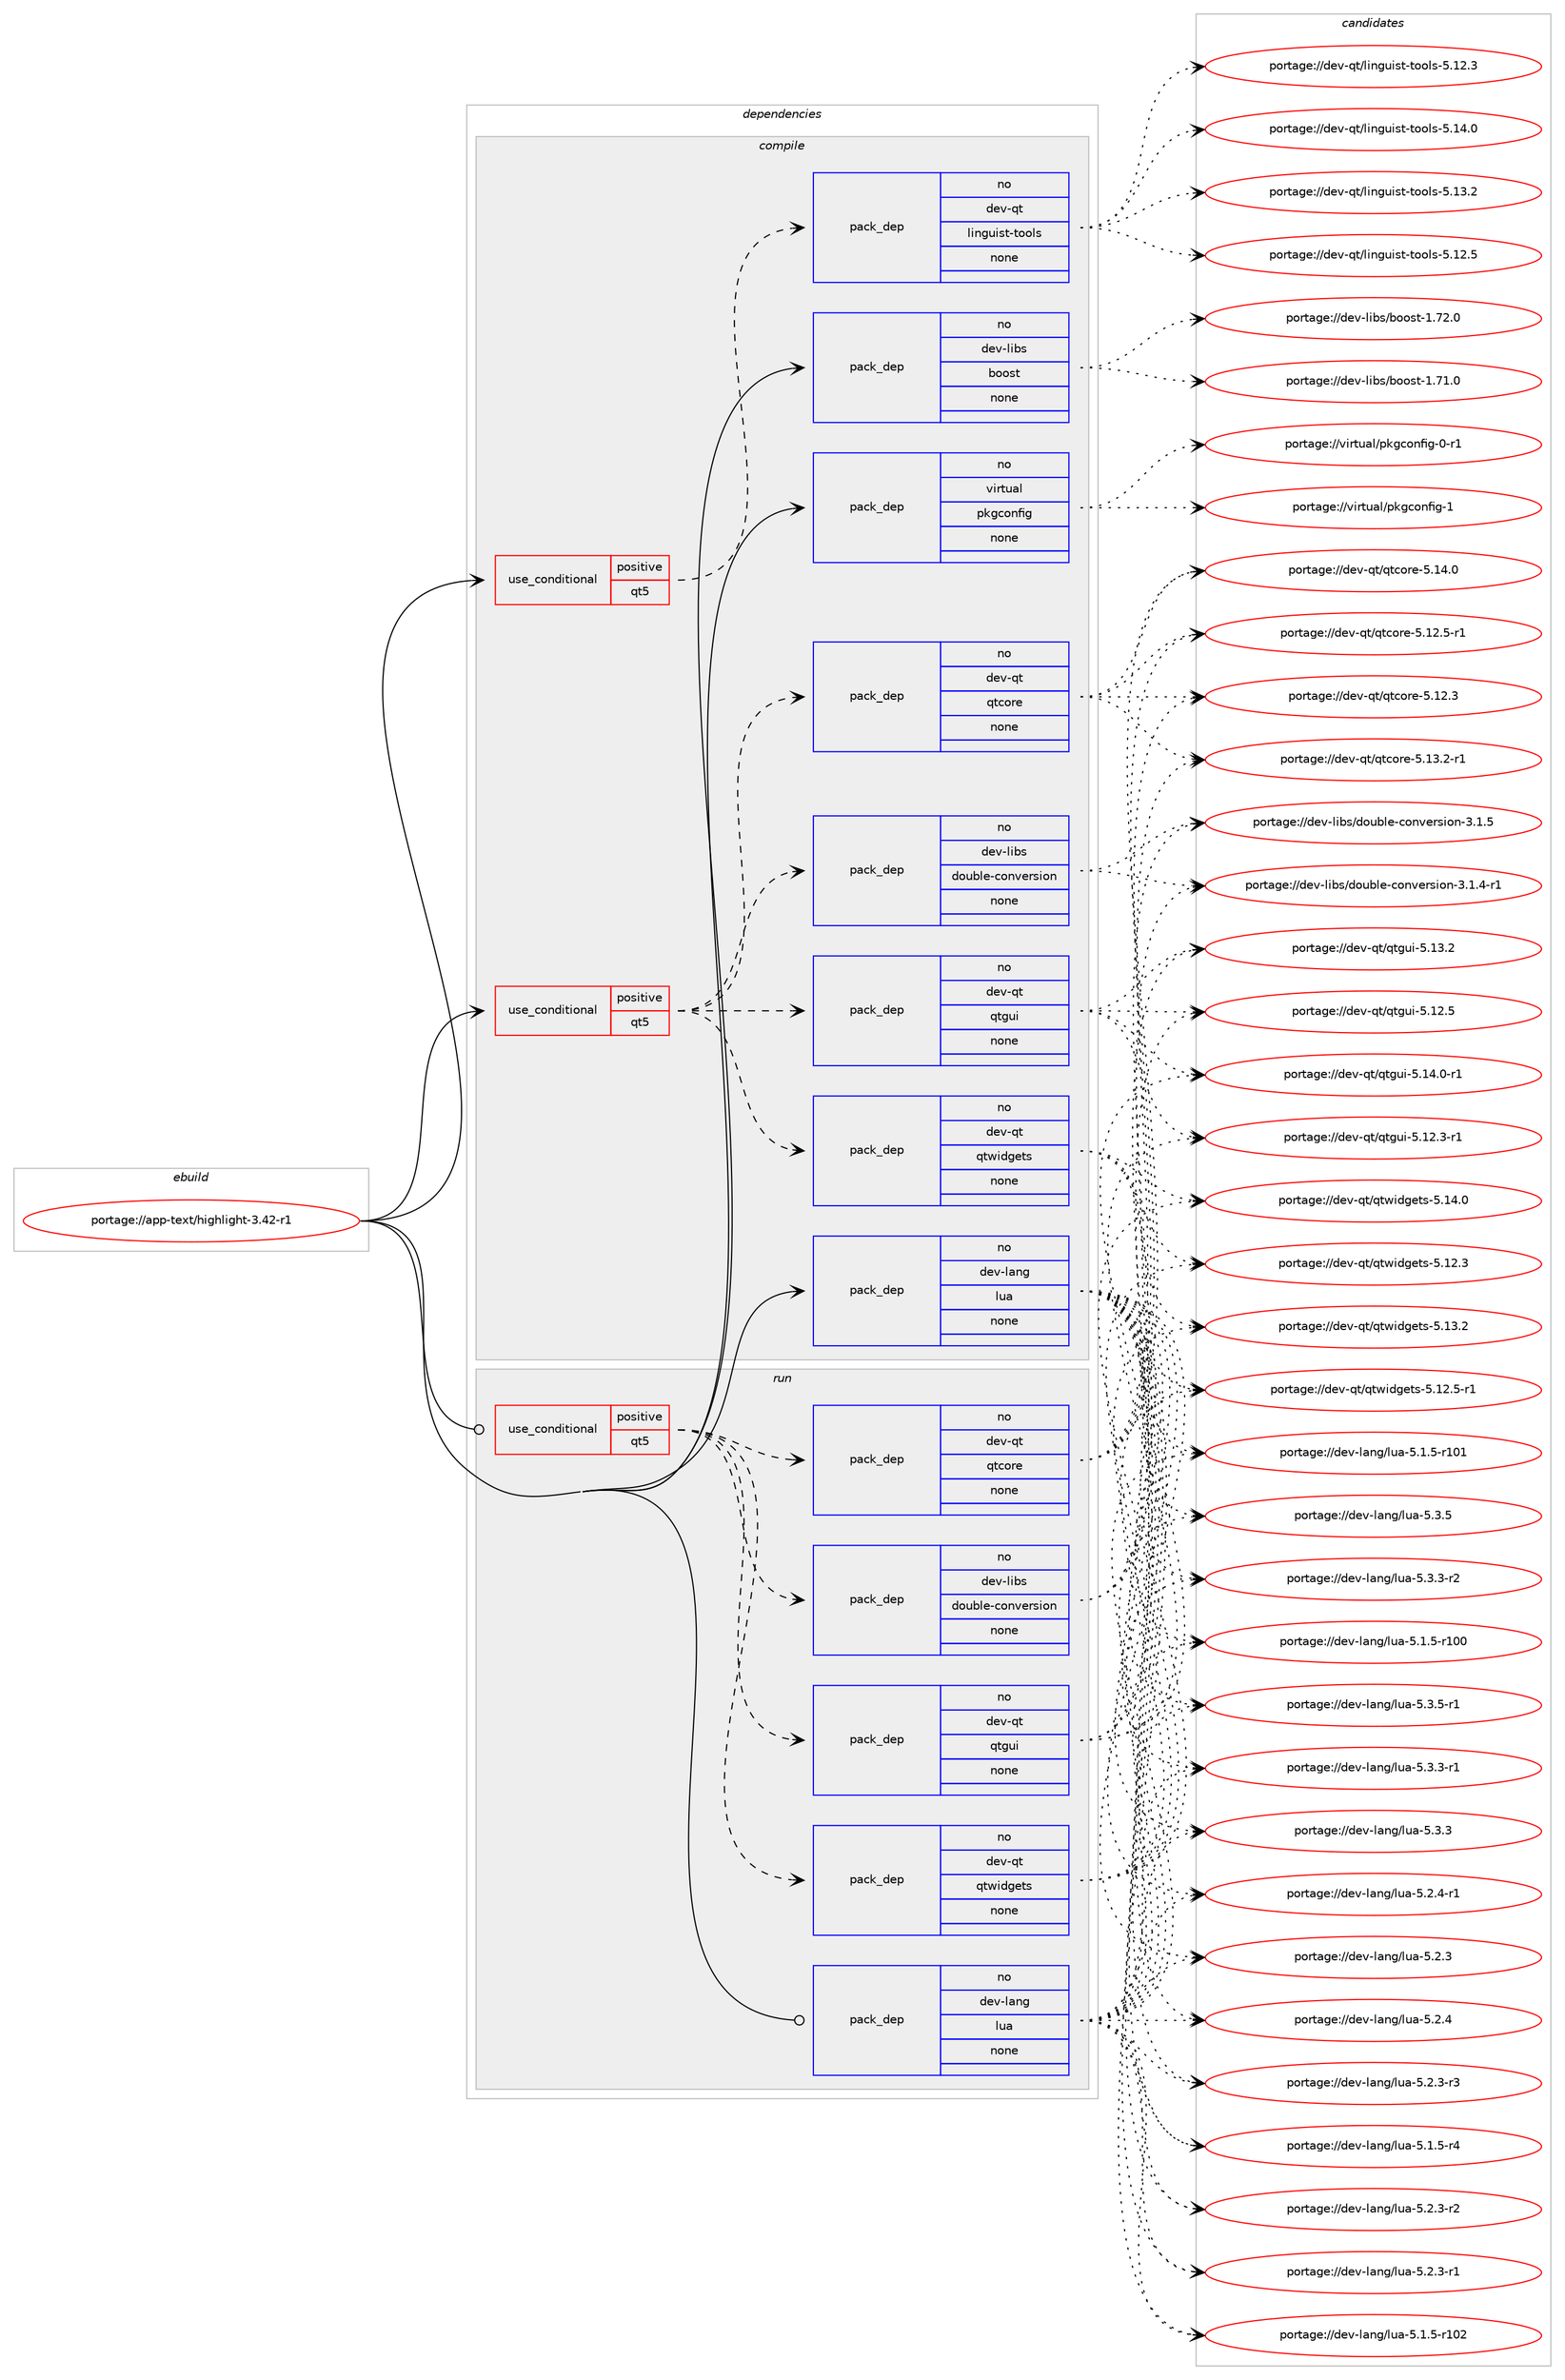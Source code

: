 digraph prolog {

# *************
# Graph options
# *************

newrank=true;
concentrate=true;
compound=true;
graph [rankdir=LR,fontname=Helvetica,fontsize=10,ranksep=1.5];#, ranksep=2.5, nodesep=0.2];
edge  [arrowhead=vee];
node  [fontname=Helvetica,fontsize=10];

# **********
# The ebuild
# **********

subgraph cluster_leftcol {
color=gray;
rank=same;
label=<<i>ebuild</i>>;
id [label="portage://app-text/highlight-3.42-r1", color=red, width=4, href="../app-text/highlight-3.42-r1.svg"];
}

# ****************
# The dependencies
# ****************

subgraph cluster_midcol {
color=gray;
label=<<i>dependencies</i>>;
subgraph cluster_compile {
fillcolor="#eeeeee";
style=filled;
label=<<i>compile</i>>;
subgraph cond140243 {
dependency597009 [label=<<TABLE BORDER="0" CELLBORDER="1" CELLSPACING="0" CELLPADDING="4"><TR><TD ROWSPAN="3" CELLPADDING="10">use_conditional</TD></TR><TR><TD>positive</TD></TR><TR><TD>qt5</TD></TR></TABLE>>, shape=none, color=red];
subgraph pack448803 {
dependency597010 [label=<<TABLE BORDER="0" CELLBORDER="1" CELLSPACING="0" CELLPADDING="4" WIDTH="220"><TR><TD ROWSPAN="6" CELLPADDING="30">pack_dep</TD></TR><TR><TD WIDTH="110">no</TD></TR><TR><TD>dev-libs</TD></TR><TR><TD>double-conversion</TD></TR><TR><TD>none</TD></TR><TR><TD></TD></TR></TABLE>>, shape=none, color=blue];
}
dependency597009:e -> dependency597010:w [weight=20,style="dashed",arrowhead="vee"];
subgraph pack448804 {
dependency597011 [label=<<TABLE BORDER="0" CELLBORDER="1" CELLSPACING="0" CELLPADDING="4" WIDTH="220"><TR><TD ROWSPAN="6" CELLPADDING="30">pack_dep</TD></TR><TR><TD WIDTH="110">no</TD></TR><TR><TD>dev-qt</TD></TR><TR><TD>qtcore</TD></TR><TR><TD>none</TD></TR><TR><TD></TD></TR></TABLE>>, shape=none, color=blue];
}
dependency597009:e -> dependency597011:w [weight=20,style="dashed",arrowhead="vee"];
subgraph pack448805 {
dependency597012 [label=<<TABLE BORDER="0" CELLBORDER="1" CELLSPACING="0" CELLPADDING="4" WIDTH="220"><TR><TD ROWSPAN="6" CELLPADDING="30">pack_dep</TD></TR><TR><TD WIDTH="110">no</TD></TR><TR><TD>dev-qt</TD></TR><TR><TD>qtgui</TD></TR><TR><TD>none</TD></TR><TR><TD></TD></TR></TABLE>>, shape=none, color=blue];
}
dependency597009:e -> dependency597012:w [weight=20,style="dashed",arrowhead="vee"];
subgraph pack448806 {
dependency597013 [label=<<TABLE BORDER="0" CELLBORDER="1" CELLSPACING="0" CELLPADDING="4" WIDTH="220"><TR><TD ROWSPAN="6" CELLPADDING="30">pack_dep</TD></TR><TR><TD WIDTH="110">no</TD></TR><TR><TD>dev-qt</TD></TR><TR><TD>qtwidgets</TD></TR><TR><TD>none</TD></TR><TR><TD></TD></TR></TABLE>>, shape=none, color=blue];
}
dependency597009:e -> dependency597013:w [weight=20,style="dashed",arrowhead="vee"];
}
id:e -> dependency597009:w [weight=20,style="solid",arrowhead="vee"];
subgraph cond140244 {
dependency597014 [label=<<TABLE BORDER="0" CELLBORDER="1" CELLSPACING="0" CELLPADDING="4"><TR><TD ROWSPAN="3" CELLPADDING="10">use_conditional</TD></TR><TR><TD>positive</TD></TR><TR><TD>qt5</TD></TR></TABLE>>, shape=none, color=red];
subgraph pack448807 {
dependency597015 [label=<<TABLE BORDER="0" CELLBORDER="1" CELLSPACING="0" CELLPADDING="4" WIDTH="220"><TR><TD ROWSPAN="6" CELLPADDING="30">pack_dep</TD></TR><TR><TD WIDTH="110">no</TD></TR><TR><TD>dev-qt</TD></TR><TR><TD>linguist-tools</TD></TR><TR><TD>none</TD></TR><TR><TD></TD></TR></TABLE>>, shape=none, color=blue];
}
dependency597014:e -> dependency597015:w [weight=20,style="dashed",arrowhead="vee"];
}
id:e -> dependency597014:w [weight=20,style="solid",arrowhead="vee"];
subgraph pack448808 {
dependency597016 [label=<<TABLE BORDER="0" CELLBORDER="1" CELLSPACING="0" CELLPADDING="4" WIDTH="220"><TR><TD ROWSPAN="6" CELLPADDING="30">pack_dep</TD></TR><TR><TD WIDTH="110">no</TD></TR><TR><TD>dev-lang</TD></TR><TR><TD>lua</TD></TR><TR><TD>none</TD></TR><TR><TD></TD></TR></TABLE>>, shape=none, color=blue];
}
id:e -> dependency597016:w [weight=20,style="solid",arrowhead="vee"];
subgraph pack448809 {
dependency597017 [label=<<TABLE BORDER="0" CELLBORDER="1" CELLSPACING="0" CELLPADDING="4" WIDTH="220"><TR><TD ROWSPAN="6" CELLPADDING="30">pack_dep</TD></TR><TR><TD WIDTH="110">no</TD></TR><TR><TD>dev-libs</TD></TR><TR><TD>boost</TD></TR><TR><TD>none</TD></TR><TR><TD></TD></TR></TABLE>>, shape=none, color=blue];
}
id:e -> dependency597017:w [weight=20,style="solid",arrowhead="vee"];
subgraph pack448810 {
dependency597018 [label=<<TABLE BORDER="0" CELLBORDER="1" CELLSPACING="0" CELLPADDING="4" WIDTH="220"><TR><TD ROWSPAN="6" CELLPADDING="30">pack_dep</TD></TR><TR><TD WIDTH="110">no</TD></TR><TR><TD>virtual</TD></TR><TR><TD>pkgconfig</TD></TR><TR><TD>none</TD></TR><TR><TD></TD></TR></TABLE>>, shape=none, color=blue];
}
id:e -> dependency597018:w [weight=20,style="solid",arrowhead="vee"];
}
subgraph cluster_compileandrun {
fillcolor="#eeeeee";
style=filled;
label=<<i>compile and run</i>>;
}
subgraph cluster_run {
fillcolor="#eeeeee";
style=filled;
label=<<i>run</i>>;
subgraph cond140245 {
dependency597019 [label=<<TABLE BORDER="0" CELLBORDER="1" CELLSPACING="0" CELLPADDING="4"><TR><TD ROWSPAN="3" CELLPADDING="10">use_conditional</TD></TR><TR><TD>positive</TD></TR><TR><TD>qt5</TD></TR></TABLE>>, shape=none, color=red];
subgraph pack448811 {
dependency597020 [label=<<TABLE BORDER="0" CELLBORDER="1" CELLSPACING="0" CELLPADDING="4" WIDTH="220"><TR><TD ROWSPAN="6" CELLPADDING="30">pack_dep</TD></TR><TR><TD WIDTH="110">no</TD></TR><TR><TD>dev-libs</TD></TR><TR><TD>double-conversion</TD></TR><TR><TD>none</TD></TR><TR><TD></TD></TR></TABLE>>, shape=none, color=blue];
}
dependency597019:e -> dependency597020:w [weight=20,style="dashed",arrowhead="vee"];
subgraph pack448812 {
dependency597021 [label=<<TABLE BORDER="0" CELLBORDER="1" CELLSPACING="0" CELLPADDING="4" WIDTH="220"><TR><TD ROWSPAN="6" CELLPADDING="30">pack_dep</TD></TR><TR><TD WIDTH="110">no</TD></TR><TR><TD>dev-qt</TD></TR><TR><TD>qtcore</TD></TR><TR><TD>none</TD></TR><TR><TD></TD></TR></TABLE>>, shape=none, color=blue];
}
dependency597019:e -> dependency597021:w [weight=20,style="dashed",arrowhead="vee"];
subgraph pack448813 {
dependency597022 [label=<<TABLE BORDER="0" CELLBORDER="1" CELLSPACING="0" CELLPADDING="4" WIDTH="220"><TR><TD ROWSPAN="6" CELLPADDING="30">pack_dep</TD></TR><TR><TD WIDTH="110">no</TD></TR><TR><TD>dev-qt</TD></TR><TR><TD>qtgui</TD></TR><TR><TD>none</TD></TR><TR><TD></TD></TR></TABLE>>, shape=none, color=blue];
}
dependency597019:e -> dependency597022:w [weight=20,style="dashed",arrowhead="vee"];
subgraph pack448814 {
dependency597023 [label=<<TABLE BORDER="0" CELLBORDER="1" CELLSPACING="0" CELLPADDING="4" WIDTH="220"><TR><TD ROWSPAN="6" CELLPADDING="30">pack_dep</TD></TR><TR><TD WIDTH="110">no</TD></TR><TR><TD>dev-qt</TD></TR><TR><TD>qtwidgets</TD></TR><TR><TD>none</TD></TR><TR><TD></TD></TR></TABLE>>, shape=none, color=blue];
}
dependency597019:e -> dependency597023:w [weight=20,style="dashed",arrowhead="vee"];
}
id:e -> dependency597019:w [weight=20,style="solid",arrowhead="odot"];
subgraph pack448815 {
dependency597024 [label=<<TABLE BORDER="0" CELLBORDER="1" CELLSPACING="0" CELLPADDING="4" WIDTH="220"><TR><TD ROWSPAN="6" CELLPADDING="30">pack_dep</TD></TR><TR><TD WIDTH="110">no</TD></TR><TR><TD>dev-lang</TD></TR><TR><TD>lua</TD></TR><TR><TD>none</TD></TR><TR><TD></TD></TR></TABLE>>, shape=none, color=blue];
}
id:e -> dependency597024:w [weight=20,style="solid",arrowhead="odot"];
}
}

# **************
# The candidates
# **************

subgraph cluster_choices {
rank=same;
color=gray;
label=<<i>candidates</i>>;

subgraph choice448803 {
color=black;
nodesep=1;
choice100101118451081059811547100111117981081014599111110118101114115105111110455146494653 [label="portage://dev-libs/double-conversion-3.1.5", color=red, width=4,href="../dev-libs/double-conversion-3.1.5.svg"];
choice1001011184510810598115471001111179810810145991111101181011141151051111104551464946524511449 [label="portage://dev-libs/double-conversion-3.1.4-r1", color=red, width=4,href="../dev-libs/double-conversion-3.1.4-r1.svg"];
dependency597010:e -> choice100101118451081059811547100111117981081014599111110118101114115105111110455146494653:w [style=dotted,weight="100"];
dependency597010:e -> choice1001011184510810598115471001111179810810145991111101181011141151051111104551464946524511449:w [style=dotted,weight="100"];
}
subgraph choice448804 {
color=black;
nodesep=1;
choice10010111845113116471131169911111410145534649524648 [label="portage://dev-qt/qtcore-5.14.0", color=red, width=4,href="../dev-qt/qtcore-5.14.0.svg"];
choice100101118451131164711311699111114101455346495146504511449 [label="portage://dev-qt/qtcore-5.13.2-r1", color=red, width=4,href="../dev-qt/qtcore-5.13.2-r1.svg"];
choice100101118451131164711311699111114101455346495046534511449 [label="portage://dev-qt/qtcore-5.12.5-r1", color=red, width=4,href="../dev-qt/qtcore-5.12.5-r1.svg"];
choice10010111845113116471131169911111410145534649504651 [label="portage://dev-qt/qtcore-5.12.3", color=red, width=4,href="../dev-qt/qtcore-5.12.3.svg"];
dependency597011:e -> choice10010111845113116471131169911111410145534649524648:w [style=dotted,weight="100"];
dependency597011:e -> choice100101118451131164711311699111114101455346495146504511449:w [style=dotted,weight="100"];
dependency597011:e -> choice100101118451131164711311699111114101455346495046534511449:w [style=dotted,weight="100"];
dependency597011:e -> choice10010111845113116471131169911111410145534649504651:w [style=dotted,weight="100"];
}
subgraph choice448805 {
color=black;
nodesep=1;
choice1001011184511311647113116103117105455346495246484511449 [label="portage://dev-qt/qtgui-5.14.0-r1", color=red, width=4,href="../dev-qt/qtgui-5.14.0-r1.svg"];
choice100101118451131164711311610311710545534649514650 [label="portage://dev-qt/qtgui-5.13.2", color=red, width=4,href="../dev-qt/qtgui-5.13.2.svg"];
choice100101118451131164711311610311710545534649504653 [label="portage://dev-qt/qtgui-5.12.5", color=red, width=4,href="../dev-qt/qtgui-5.12.5.svg"];
choice1001011184511311647113116103117105455346495046514511449 [label="portage://dev-qt/qtgui-5.12.3-r1", color=red, width=4,href="../dev-qt/qtgui-5.12.3-r1.svg"];
dependency597012:e -> choice1001011184511311647113116103117105455346495246484511449:w [style=dotted,weight="100"];
dependency597012:e -> choice100101118451131164711311610311710545534649514650:w [style=dotted,weight="100"];
dependency597012:e -> choice100101118451131164711311610311710545534649504653:w [style=dotted,weight="100"];
dependency597012:e -> choice1001011184511311647113116103117105455346495046514511449:w [style=dotted,weight="100"];
}
subgraph choice448806 {
color=black;
nodesep=1;
choice100101118451131164711311611910510010310111611545534649524648 [label="portage://dev-qt/qtwidgets-5.14.0", color=red, width=4,href="../dev-qt/qtwidgets-5.14.0.svg"];
choice100101118451131164711311611910510010310111611545534649514650 [label="portage://dev-qt/qtwidgets-5.13.2", color=red, width=4,href="../dev-qt/qtwidgets-5.13.2.svg"];
choice1001011184511311647113116119105100103101116115455346495046534511449 [label="portage://dev-qt/qtwidgets-5.12.5-r1", color=red, width=4,href="../dev-qt/qtwidgets-5.12.5-r1.svg"];
choice100101118451131164711311611910510010310111611545534649504651 [label="portage://dev-qt/qtwidgets-5.12.3", color=red, width=4,href="../dev-qt/qtwidgets-5.12.3.svg"];
dependency597013:e -> choice100101118451131164711311611910510010310111611545534649524648:w [style=dotted,weight="100"];
dependency597013:e -> choice100101118451131164711311611910510010310111611545534649514650:w [style=dotted,weight="100"];
dependency597013:e -> choice1001011184511311647113116119105100103101116115455346495046534511449:w [style=dotted,weight="100"];
dependency597013:e -> choice100101118451131164711311611910510010310111611545534649504651:w [style=dotted,weight="100"];
}
subgraph choice448807 {
color=black;
nodesep=1;
choice10010111845113116471081051101031171051151164511611111110811545534649524648 [label="portage://dev-qt/linguist-tools-5.14.0", color=red, width=4,href="../dev-qt/linguist-tools-5.14.0.svg"];
choice10010111845113116471081051101031171051151164511611111110811545534649514650 [label="portage://dev-qt/linguist-tools-5.13.2", color=red, width=4,href="../dev-qt/linguist-tools-5.13.2.svg"];
choice10010111845113116471081051101031171051151164511611111110811545534649504653 [label="portage://dev-qt/linguist-tools-5.12.5", color=red, width=4,href="../dev-qt/linguist-tools-5.12.5.svg"];
choice10010111845113116471081051101031171051151164511611111110811545534649504651 [label="portage://dev-qt/linguist-tools-5.12.3", color=red, width=4,href="../dev-qt/linguist-tools-5.12.3.svg"];
dependency597015:e -> choice10010111845113116471081051101031171051151164511611111110811545534649524648:w [style=dotted,weight="100"];
dependency597015:e -> choice10010111845113116471081051101031171051151164511611111110811545534649514650:w [style=dotted,weight="100"];
dependency597015:e -> choice10010111845113116471081051101031171051151164511611111110811545534649504653:w [style=dotted,weight="100"];
dependency597015:e -> choice10010111845113116471081051101031171051151164511611111110811545534649504651:w [style=dotted,weight="100"];
}
subgraph choice448808 {
color=black;
nodesep=1;
choice100101118451089711010347108117974553465146534511449 [label="portage://dev-lang/lua-5.3.5-r1", color=red, width=4,href="../dev-lang/lua-5.3.5-r1.svg"];
choice10010111845108971101034710811797455346514653 [label="portage://dev-lang/lua-5.3.5", color=red, width=4,href="../dev-lang/lua-5.3.5.svg"];
choice100101118451089711010347108117974553465146514511450 [label="portage://dev-lang/lua-5.3.3-r2", color=red, width=4,href="../dev-lang/lua-5.3.3-r2.svg"];
choice100101118451089711010347108117974553465146514511449 [label="portage://dev-lang/lua-5.3.3-r1", color=red, width=4,href="../dev-lang/lua-5.3.3-r1.svg"];
choice10010111845108971101034710811797455346514651 [label="portage://dev-lang/lua-5.3.3", color=red, width=4,href="../dev-lang/lua-5.3.3.svg"];
choice100101118451089711010347108117974553465046524511449 [label="portage://dev-lang/lua-5.2.4-r1", color=red, width=4,href="../dev-lang/lua-5.2.4-r1.svg"];
choice10010111845108971101034710811797455346504652 [label="portage://dev-lang/lua-5.2.4", color=red, width=4,href="../dev-lang/lua-5.2.4.svg"];
choice100101118451089711010347108117974553465046514511451 [label="portage://dev-lang/lua-5.2.3-r3", color=red, width=4,href="../dev-lang/lua-5.2.3-r3.svg"];
choice100101118451089711010347108117974553465046514511450 [label="portage://dev-lang/lua-5.2.3-r2", color=red, width=4,href="../dev-lang/lua-5.2.3-r2.svg"];
choice100101118451089711010347108117974553465046514511449 [label="portage://dev-lang/lua-5.2.3-r1", color=red, width=4,href="../dev-lang/lua-5.2.3-r1.svg"];
choice10010111845108971101034710811797455346504651 [label="portage://dev-lang/lua-5.2.3", color=red, width=4,href="../dev-lang/lua-5.2.3.svg"];
choice100101118451089711010347108117974553464946534511452 [label="portage://dev-lang/lua-5.1.5-r4", color=red, width=4,href="../dev-lang/lua-5.1.5-r4.svg"];
choice1001011184510897110103471081179745534649465345114494850 [label="portage://dev-lang/lua-5.1.5-r102", color=red, width=4,href="../dev-lang/lua-5.1.5-r102.svg"];
choice1001011184510897110103471081179745534649465345114494849 [label="portage://dev-lang/lua-5.1.5-r101", color=red, width=4,href="../dev-lang/lua-5.1.5-r101.svg"];
choice1001011184510897110103471081179745534649465345114494848 [label="portage://dev-lang/lua-5.1.5-r100", color=red, width=4,href="../dev-lang/lua-5.1.5-r100.svg"];
dependency597016:e -> choice100101118451089711010347108117974553465146534511449:w [style=dotted,weight="100"];
dependency597016:e -> choice10010111845108971101034710811797455346514653:w [style=dotted,weight="100"];
dependency597016:e -> choice100101118451089711010347108117974553465146514511450:w [style=dotted,weight="100"];
dependency597016:e -> choice100101118451089711010347108117974553465146514511449:w [style=dotted,weight="100"];
dependency597016:e -> choice10010111845108971101034710811797455346514651:w [style=dotted,weight="100"];
dependency597016:e -> choice100101118451089711010347108117974553465046524511449:w [style=dotted,weight="100"];
dependency597016:e -> choice10010111845108971101034710811797455346504652:w [style=dotted,weight="100"];
dependency597016:e -> choice100101118451089711010347108117974553465046514511451:w [style=dotted,weight="100"];
dependency597016:e -> choice100101118451089711010347108117974553465046514511450:w [style=dotted,weight="100"];
dependency597016:e -> choice100101118451089711010347108117974553465046514511449:w [style=dotted,weight="100"];
dependency597016:e -> choice10010111845108971101034710811797455346504651:w [style=dotted,weight="100"];
dependency597016:e -> choice100101118451089711010347108117974553464946534511452:w [style=dotted,weight="100"];
dependency597016:e -> choice1001011184510897110103471081179745534649465345114494850:w [style=dotted,weight="100"];
dependency597016:e -> choice1001011184510897110103471081179745534649465345114494849:w [style=dotted,weight="100"];
dependency597016:e -> choice1001011184510897110103471081179745534649465345114494848:w [style=dotted,weight="100"];
}
subgraph choice448809 {
color=black;
nodesep=1;
choice1001011184510810598115479811111111511645494655504648 [label="portage://dev-libs/boost-1.72.0", color=red, width=4,href="../dev-libs/boost-1.72.0.svg"];
choice1001011184510810598115479811111111511645494655494648 [label="portage://dev-libs/boost-1.71.0", color=red, width=4,href="../dev-libs/boost-1.71.0.svg"];
dependency597017:e -> choice1001011184510810598115479811111111511645494655504648:w [style=dotted,weight="100"];
dependency597017:e -> choice1001011184510810598115479811111111511645494655494648:w [style=dotted,weight="100"];
}
subgraph choice448810 {
color=black;
nodesep=1;
choice1181051141161179710847112107103991111101021051034549 [label="portage://virtual/pkgconfig-1", color=red, width=4,href="../virtual/pkgconfig-1.svg"];
choice11810511411611797108471121071039911111010210510345484511449 [label="portage://virtual/pkgconfig-0-r1", color=red, width=4,href="../virtual/pkgconfig-0-r1.svg"];
dependency597018:e -> choice1181051141161179710847112107103991111101021051034549:w [style=dotted,weight="100"];
dependency597018:e -> choice11810511411611797108471121071039911111010210510345484511449:w [style=dotted,weight="100"];
}
subgraph choice448811 {
color=black;
nodesep=1;
choice100101118451081059811547100111117981081014599111110118101114115105111110455146494653 [label="portage://dev-libs/double-conversion-3.1.5", color=red, width=4,href="../dev-libs/double-conversion-3.1.5.svg"];
choice1001011184510810598115471001111179810810145991111101181011141151051111104551464946524511449 [label="portage://dev-libs/double-conversion-3.1.4-r1", color=red, width=4,href="../dev-libs/double-conversion-3.1.4-r1.svg"];
dependency597020:e -> choice100101118451081059811547100111117981081014599111110118101114115105111110455146494653:w [style=dotted,weight="100"];
dependency597020:e -> choice1001011184510810598115471001111179810810145991111101181011141151051111104551464946524511449:w [style=dotted,weight="100"];
}
subgraph choice448812 {
color=black;
nodesep=1;
choice10010111845113116471131169911111410145534649524648 [label="portage://dev-qt/qtcore-5.14.0", color=red, width=4,href="../dev-qt/qtcore-5.14.0.svg"];
choice100101118451131164711311699111114101455346495146504511449 [label="portage://dev-qt/qtcore-5.13.2-r1", color=red, width=4,href="../dev-qt/qtcore-5.13.2-r1.svg"];
choice100101118451131164711311699111114101455346495046534511449 [label="portage://dev-qt/qtcore-5.12.5-r1", color=red, width=4,href="../dev-qt/qtcore-5.12.5-r1.svg"];
choice10010111845113116471131169911111410145534649504651 [label="portage://dev-qt/qtcore-5.12.3", color=red, width=4,href="../dev-qt/qtcore-5.12.3.svg"];
dependency597021:e -> choice10010111845113116471131169911111410145534649524648:w [style=dotted,weight="100"];
dependency597021:e -> choice100101118451131164711311699111114101455346495146504511449:w [style=dotted,weight="100"];
dependency597021:e -> choice100101118451131164711311699111114101455346495046534511449:w [style=dotted,weight="100"];
dependency597021:e -> choice10010111845113116471131169911111410145534649504651:w [style=dotted,weight="100"];
}
subgraph choice448813 {
color=black;
nodesep=1;
choice1001011184511311647113116103117105455346495246484511449 [label="portage://dev-qt/qtgui-5.14.0-r1", color=red, width=4,href="../dev-qt/qtgui-5.14.0-r1.svg"];
choice100101118451131164711311610311710545534649514650 [label="portage://dev-qt/qtgui-5.13.2", color=red, width=4,href="../dev-qt/qtgui-5.13.2.svg"];
choice100101118451131164711311610311710545534649504653 [label="portage://dev-qt/qtgui-5.12.5", color=red, width=4,href="../dev-qt/qtgui-5.12.5.svg"];
choice1001011184511311647113116103117105455346495046514511449 [label="portage://dev-qt/qtgui-5.12.3-r1", color=red, width=4,href="../dev-qt/qtgui-5.12.3-r1.svg"];
dependency597022:e -> choice1001011184511311647113116103117105455346495246484511449:w [style=dotted,weight="100"];
dependency597022:e -> choice100101118451131164711311610311710545534649514650:w [style=dotted,weight="100"];
dependency597022:e -> choice100101118451131164711311610311710545534649504653:w [style=dotted,weight="100"];
dependency597022:e -> choice1001011184511311647113116103117105455346495046514511449:w [style=dotted,weight="100"];
}
subgraph choice448814 {
color=black;
nodesep=1;
choice100101118451131164711311611910510010310111611545534649524648 [label="portage://dev-qt/qtwidgets-5.14.0", color=red, width=4,href="../dev-qt/qtwidgets-5.14.0.svg"];
choice100101118451131164711311611910510010310111611545534649514650 [label="portage://dev-qt/qtwidgets-5.13.2", color=red, width=4,href="../dev-qt/qtwidgets-5.13.2.svg"];
choice1001011184511311647113116119105100103101116115455346495046534511449 [label="portage://dev-qt/qtwidgets-5.12.5-r1", color=red, width=4,href="../dev-qt/qtwidgets-5.12.5-r1.svg"];
choice100101118451131164711311611910510010310111611545534649504651 [label="portage://dev-qt/qtwidgets-5.12.3", color=red, width=4,href="../dev-qt/qtwidgets-5.12.3.svg"];
dependency597023:e -> choice100101118451131164711311611910510010310111611545534649524648:w [style=dotted,weight="100"];
dependency597023:e -> choice100101118451131164711311611910510010310111611545534649514650:w [style=dotted,weight="100"];
dependency597023:e -> choice1001011184511311647113116119105100103101116115455346495046534511449:w [style=dotted,weight="100"];
dependency597023:e -> choice100101118451131164711311611910510010310111611545534649504651:w [style=dotted,weight="100"];
}
subgraph choice448815 {
color=black;
nodesep=1;
choice100101118451089711010347108117974553465146534511449 [label="portage://dev-lang/lua-5.3.5-r1", color=red, width=4,href="../dev-lang/lua-5.3.5-r1.svg"];
choice10010111845108971101034710811797455346514653 [label="portage://dev-lang/lua-5.3.5", color=red, width=4,href="../dev-lang/lua-5.3.5.svg"];
choice100101118451089711010347108117974553465146514511450 [label="portage://dev-lang/lua-5.3.3-r2", color=red, width=4,href="../dev-lang/lua-5.3.3-r2.svg"];
choice100101118451089711010347108117974553465146514511449 [label="portage://dev-lang/lua-5.3.3-r1", color=red, width=4,href="../dev-lang/lua-5.3.3-r1.svg"];
choice10010111845108971101034710811797455346514651 [label="portage://dev-lang/lua-5.3.3", color=red, width=4,href="../dev-lang/lua-5.3.3.svg"];
choice100101118451089711010347108117974553465046524511449 [label="portage://dev-lang/lua-5.2.4-r1", color=red, width=4,href="../dev-lang/lua-5.2.4-r1.svg"];
choice10010111845108971101034710811797455346504652 [label="portage://dev-lang/lua-5.2.4", color=red, width=4,href="../dev-lang/lua-5.2.4.svg"];
choice100101118451089711010347108117974553465046514511451 [label="portage://dev-lang/lua-5.2.3-r3", color=red, width=4,href="../dev-lang/lua-5.2.3-r3.svg"];
choice100101118451089711010347108117974553465046514511450 [label="portage://dev-lang/lua-5.2.3-r2", color=red, width=4,href="../dev-lang/lua-5.2.3-r2.svg"];
choice100101118451089711010347108117974553465046514511449 [label="portage://dev-lang/lua-5.2.3-r1", color=red, width=4,href="../dev-lang/lua-5.2.3-r1.svg"];
choice10010111845108971101034710811797455346504651 [label="portage://dev-lang/lua-5.2.3", color=red, width=4,href="../dev-lang/lua-5.2.3.svg"];
choice100101118451089711010347108117974553464946534511452 [label="portage://dev-lang/lua-5.1.5-r4", color=red, width=4,href="../dev-lang/lua-5.1.5-r4.svg"];
choice1001011184510897110103471081179745534649465345114494850 [label="portage://dev-lang/lua-5.1.5-r102", color=red, width=4,href="../dev-lang/lua-5.1.5-r102.svg"];
choice1001011184510897110103471081179745534649465345114494849 [label="portage://dev-lang/lua-5.1.5-r101", color=red, width=4,href="../dev-lang/lua-5.1.5-r101.svg"];
choice1001011184510897110103471081179745534649465345114494848 [label="portage://dev-lang/lua-5.1.5-r100", color=red, width=4,href="../dev-lang/lua-5.1.5-r100.svg"];
dependency597024:e -> choice100101118451089711010347108117974553465146534511449:w [style=dotted,weight="100"];
dependency597024:e -> choice10010111845108971101034710811797455346514653:w [style=dotted,weight="100"];
dependency597024:e -> choice100101118451089711010347108117974553465146514511450:w [style=dotted,weight="100"];
dependency597024:e -> choice100101118451089711010347108117974553465146514511449:w [style=dotted,weight="100"];
dependency597024:e -> choice10010111845108971101034710811797455346514651:w [style=dotted,weight="100"];
dependency597024:e -> choice100101118451089711010347108117974553465046524511449:w [style=dotted,weight="100"];
dependency597024:e -> choice10010111845108971101034710811797455346504652:w [style=dotted,weight="100"];
dependency597024:e -> choice100101118451089711010347108117974553465046514511451:w [style=dotted,weight="100"];
dependency597024:e -> choice100101118451089711010347108117974553465046514511450:w [style=dotted,weight="100"];
dependency597024:e -> choice100101118451089711010347108117974553465046514511449:w [style=dotted,weight="100"];
dependency597024:e -> choice10010111845108971101034710811797455346504651:w [style=dotted,weight="100"];
dependency597024:e -> choice100101118451089711010347108117974553464946534511452:w [style=dotted,weight="100"];
dependency597024:e -> choice1001011184510897110103471081179745534649465345114494850:w [style=dotted,weight="100"];
dependency597024:e -> choice1001011184510897110103471081179745534649465345114494849:w [style=dotted,weight="100"];
dependency597024:e -> choice1001011184510897110103471081179745534649465345114494848:w [style=dotted,weight="100"];
}
}

}
